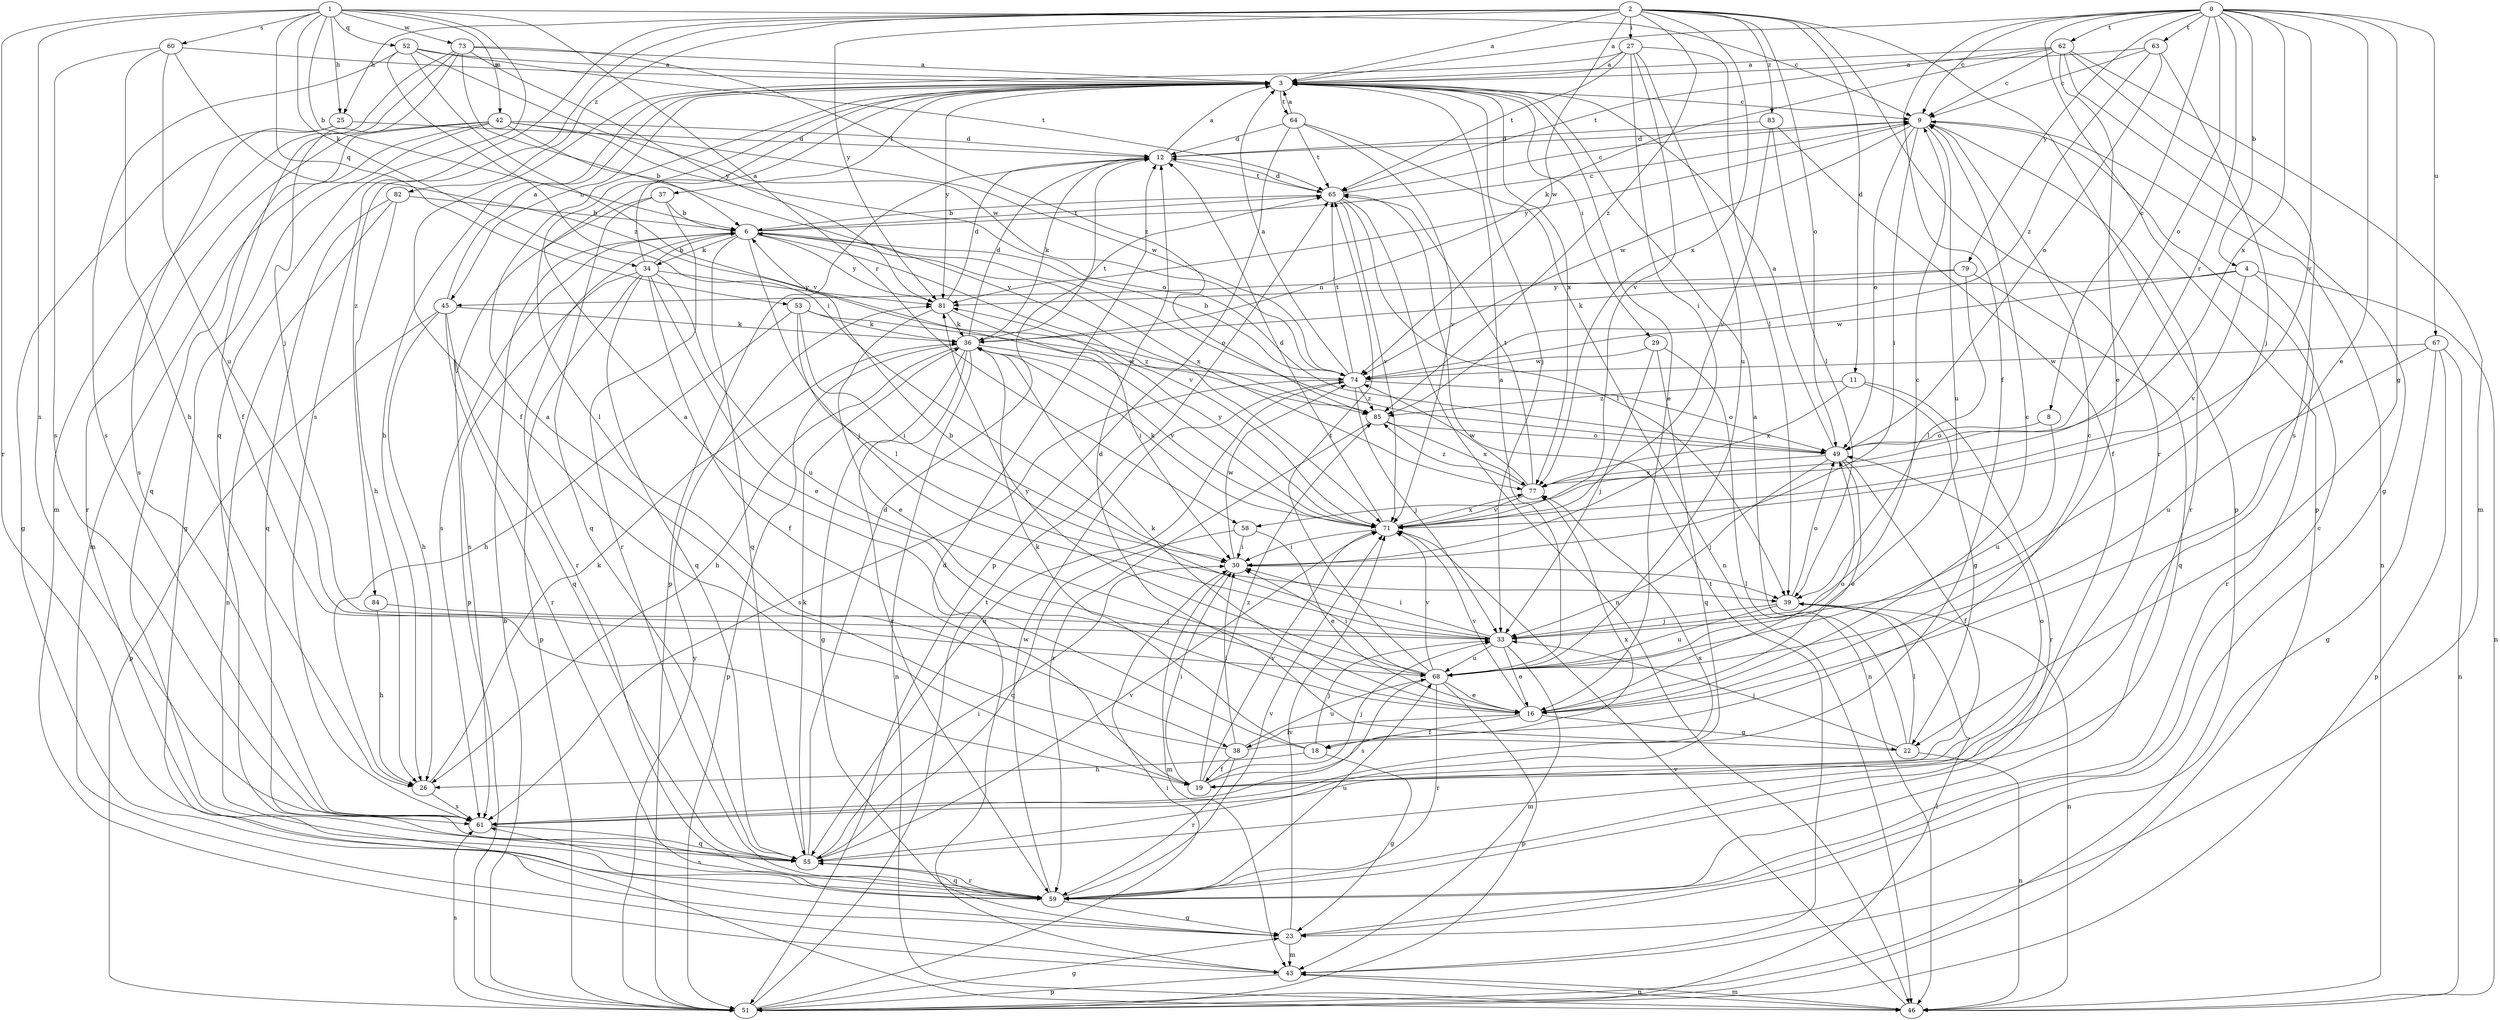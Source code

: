 strict digraph  {
0;
1;
2;
3;
4;
6;
8;
9;
11;
12;
16;
18;
19;
22;
23;
25;
26;
27;
29;
30;
33;
34;
36;
37;
38;
39;
42;
43;
45;
46;
49;
51;
52;
53;
55;
58;
59;
60;
61;
62;
63;
64;
65;
67;
68;
71;
73;
74;
77;
79;
81;
82;
83;
84;
85;
0 -> 3  [label=a];
0 -> 4  [label=b];
0 -> 8  [label=c];
0 -> 9  [label=c];
0 -> 16  [label=e];
0 -> 18  [label=f];
0 -> 22  [label=g];
0 -> 49  [label=o];
0 -> 51  [label=p];
0 -> 58  [label=r];
0 -> 62  [label=t];
0 -> 63  [label=t];
0 -> 67  [label=u];
0 -> 71  [label=v];
0 -> 77  [label=x];
0 -> 79  [label=y];
1 -> 6  [label=b];
1 -> 9  [label=c];
1 -> 25  [label=h];
1 -> 34  [label=k];
1 -> 42  [label=m];
1 -> 52  [label=q];
1 -> 53  [label=q];
1 -> 55  [label=q];
1 -> 58  [label=r];
1 -> 59  [label=r];
1 -> 60  [label=s];
1 -> 61  [label=s];
1 -> 73  [label=w];
2 -> 3  [label=a];
2 -> 11  [label=d];
2 -> 25  [label=h];
2 -> 27  [label=i];
2 -> 49  [label=o];
2 -> 51  [label=p];
2 -> 59  [label=r];
2 -> 61  [label=s];
2 -> 74  [label=w];
2 -> 77  [label=x];
2 -> 81  [label=y];
2 -> 82  [label=z];
2 -> 83  [label=z];
2 -> 84  [label=z];
2 -> 85  [label=z];
3 -> 9  [label=c];
3 -> 16  [label=e];
3 -> 26  [label=h];
3 -> 29  [label=i];
3 -> 33  [label=j];
3 -> 37  [label=l];
3 -> 38  [label=l];
3 -> 45  [label=n];
3 -> 64  [label=t];
3 -> 77  [label=x];
3 -> 81  [label=y];
4 -> 45  [label=n];
4 -> 46  [label=n];
4 -> 59  [label=r];
4 -> 71  [label=v];
4 -> 74  [label=w];
6 -> 9  [label=c];
6 -> 33  [label=j];
6 -> 34  [label=k];
6 -> 49  [label=o];
6 -> 55  [label=q];
6 -> 59  [label=r];
6 -> 61  [label=s];
6 -> 65  [label=t];
6 -> 71  [label=v];
6 -> 77  [label=x];
6 -> 81  [label=y];
8 -> 49  [label=o];
8 -> 68  [label=u];
9 -> 12  [label=d];
9 -> 30  [label=i];
9 -> 46  [label=n];
9 -> 49  [label=o];
9 -> 59  [label=r];
9 -> 68  [label=u];
9 -> 74  [label=w];
9 -> 81  [label=y];
11 -> 22  [label=g];
11 -> 59  [label=r];
11 -> 77  [label=x];
11 -> 85  [label=z];
12 -> 3  [label=a];
12 -> 36  [label=k];
12 -> 51  [label=p];
12 -> 65  [label=t];
16 -> 9  [label=c];
16 -> 18  [label=f];
16 -> 22  [label=g];
16 -> 36  [label=k];
16 -> 38  [label=l];
16 -> 49  [label=o];
16 -> 71  [label=v];
18 -> 3  [label=a];
18 -> 23  [label=g];
18 -> 26  [label=h];
18 -> 33  [label=j];
18 -> 36  [label=k];
19 -> 30  [label=i];
19 -> 33  [label=j];
19 -> 49  [label=o];
19 -> 71  [label=v];
19 -> 77  [label=x];
19 -> 85  [label=z];
22 -> 3  [label=a];
22 -> 12  [label=d];
22 -> 33  [label=j];
22 -> 39  [label=l];
22 -> 46  [label=n];
23 -> 9  [label=c];
23 -> 43  [label=m];
23 -> 71  [label=v];
25 -> 12  [label=d];
25 -> 23  [label=g];
25 -> 61  [label=s];
26 -> 36  [label=k];
26 -> 61  [label=s];
27 -> 3  [label=a];
27 -> 19  [label=f];
27 -> 30  [label=i];
27 -> 39  [label=l];
27 -> 65  [label=t];
27 -> 68  [label=u];
27 -> 71  [label=v];
29 -> 33  [label=j];
29 -> 46  [label=n];
29 -> 55  [label=q];
29 -> 74  [label=w];
30 -> 39  [label=l];
30 -> 43  [label=m];
30 -> 74  [label=w];
33 -> 6  [label=b];
33 -> 9  [label=c];
33 -> 16  [label=e];
33 -> 30  [label=i];
33 -> 43  [label=m];
33 -> 68  [label=u];
34 -> 3  [label=a];
34 -> 6  [label=b];
34 -> 16  [label=e];
34 -> 19  [label=f];
34 -> 51  [label=p];
34 -> 55  [label=q];
34 -> 61  [label=s];
34 -> 68  [label=u];
34 -> 81  [label=y];
36 -> 12  [label=d];
36 -> 23  [label=g];
36 -> 26  [label=h];
36 -> 46  [label=n];
36 -> 51  [label=p];
36 -> 59  [label=r];
36 -> 65  [label=t];
36 -> 71  [label=v];
36 -> 74  [label=w];
37 -> 6  [label=b];
37 -> 51  [label=p];
37 -> 55  [label=q];
37 -> 59  [label=r];
38 -> 3  [label=a];
38 -> 9  [label=c];
38 -> 19  [label=f];
38 -> 30  [label=i];
38 -> 59  [label=r];
38 -> 68  [label=u];
39 -> 33  [label=j];
39 -> 46  [label=n];
39 -> 49  [label=o];
39 -> 68  [label=u];
42 -> 6  [label=b];
42 -> 12  [label=d];
42 -> 23  [label=g];
42 -> 43  [label=m];
42 -> 49  [label=o];
42 -> 55  [label=q];
42 -> 59  [label=r];
42 -> 74  [label=w];
43 -> 12  [label=d];
43 -> 46  [label=n];
43 -> 51  [label=p];
43 -> 65  [label=t];
45 -> 3  [label=a];
45 -> 26  [label=h];
45 -> 36  [label=k];
45 -> 51  [label=p];
45 -> 55  [label=q];
45 -> 59  [label=r];
46 -> 43  [label=m];
46 -> 71  [label=v];
49 -> 3  [label=a];
49 -> 16  [label=e];
49 -> 19  [label=f];
49 -> 33  [label=j];
49 -> 77  [label=x];
51 -> 6  [label=b];
51 -> 23  [label=g];
51 -> 30  [label=i];
51 -> 39  [label=l];
51 -> 61  [label=s];
51 -> 65  [label=t];
51 -> 81  [label=y];
52 -> 3  [label=a];
52 -> 30  [label=i];
52 -> 61  [label=s];
52 -> 65  [label=t];
52 -> 71  [label=v];
52 -> 74  [label=w];
53 -> 26  [label=h];
53 -> 30  [label=i];
53 -> 36  [label=k];
53 -> 39  [label=l];
53 -> 85  [label=z];
55 -> 12  [label=d];
55 -> 30  [label=i];
55 -> 36  [label=k];
55 -> 59  [label=r];
55 -> 71  [label=v];
58 -> 16  [label=e];
58 -> 30  [label=i];
58 -> 55  [label=q];
59 -> 23  [label=g];
59 -> 55  [label=q];
59 -> 61  [label=s];
59 -> 68  [label=u];
59 -> 71  [label=v];
59 -> 74  [label=w];
60 -> 3  [label=a];
60 -> 26  [label=h];
60 -> 61  [label=s];
60 -> 68  [label=u];
60 -> 85  [label=z];
61 -> 55  [label=q];
61 -> 77  [label=x];
62 -> 3  [label=a];
62 -> 9  [label=c];
62 -> 16  [label=e];
62 -> 23  [label=g];
62 -> 36  [label=k];
62 -> 43  [label=m];
62 -> 61  [label=s];
62 -> 65  [label=t];
63 -> 3  [label=a];
63 -> 9  [label=c];
63 -> 33  [label=j];
63 -> 49  [label=o];
63 -> 85  [label=z];
64 -> 3  [label=a];
64 -> 12  [label=d];
64 -> 46  [label=n];
64 -> 51  [label=p];
64 -> 65  [label=t];
64 -> 71  [label=v];
65 -> 6  [label=b];
65 -> 9  [label=c];
65 -> 12  [label=d];
65 -> 39  [label=l];
65 -> 46  [label=n];
65 -> 71  [label=v];
67 -> 23  [label=g];
67 -> 46  [label=n];
67 -> 51  [label=p];
67 -> 68  [label=u];
67 -> 74  [label=w];
68 -> 3  [label=a];
68 -> 16  [label=e];
68 -> 30  [label=i];
68 -> 51  [label=p];
68 -> 59  [label=r];
68 -> 61  [label=s];
68 -> 65  [label=t];
68 -> 71  [label=v];
68 -> 81  [label=y];
71 -> 12  [label=d];
71 -> 30  [label=i];
71 -> 36  [label=k];
71 -> 77  [label=x];
71 -> 81  [label=y];
73 -> 3  [label=a];
73 -> 19  [label=f];
73 -> 33  [label=j];
73 -> 43  [label=m];
73 -> 71  [label=v];
73 -> 81  [label=y];
73 -> 85  [label=z];
74 -> 3  [label=a];
74 -> 6  [label=b];
74 -> 33  [label=j];
74 -> 49  [label=o];
74 -> 55  [label=q];
74 -> 61  [label=s];
74 -> 65  [label=t];
74 -> 85  [label=z];
77 -> 65  [label=t];
77 -> 71  [label=v];
77 -> 74  [label=w];
77 -> 85  [label=z];
79 -> 36  [label=k];
79 -> 39  [label=l];
79 -> 55  [label=q];
79 -> 81  [label=y];
81 -> 12  [label=d];
81 -> 16  [label=e];
81 -> 30  [label=i];
81 -> 36  [label=k];
82 -> 6  [label=b];
82 -> 26  [label=h];
82 -> 46  [label=n];
82 -> 55  [label=q];
83 -> 12  [label=d];
83 -> 19  [label=f];
83 -> 39  [label=l];
83 -> 71  [label=v];
84 -> 26  [label=h];
84 -> 33  [label=j];
85 -> 49  [label=o];
85 -> 59  [label=r];
85 -> 77  [label=x];
}
